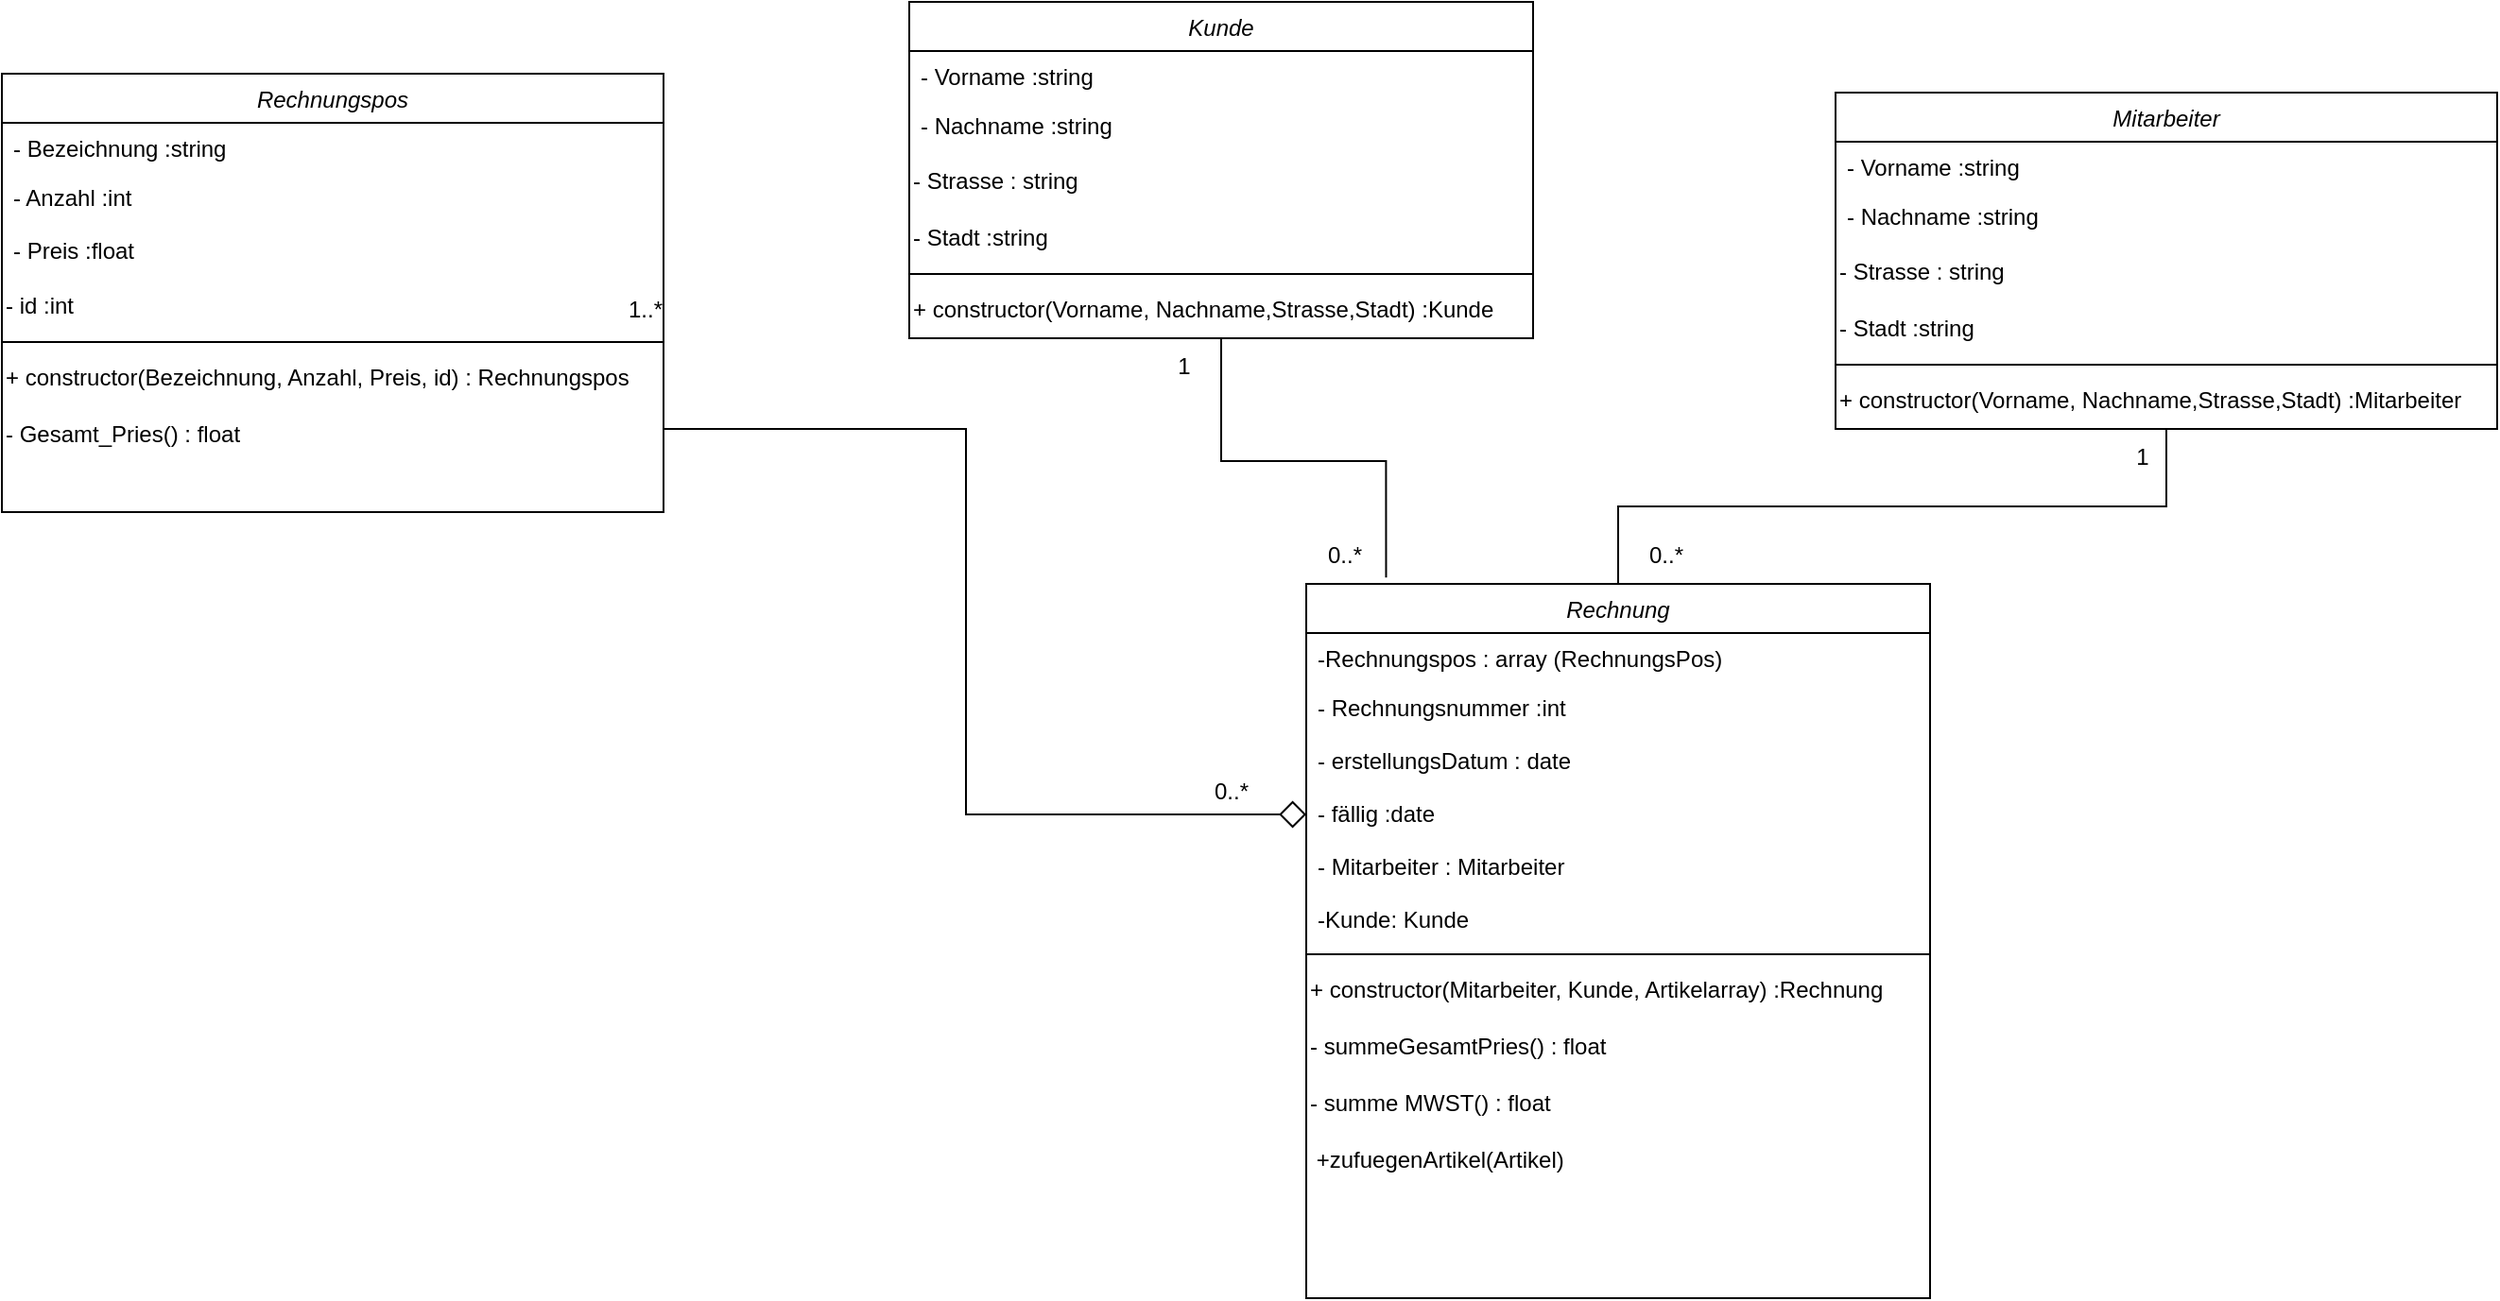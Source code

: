 <mxfile version="20.0.4" type="github">
  <diagram id="C5RBs43oDa-KdzZeNtuy" name="Page-1">
    <mxGraphModel dx="1854" dy="623" grid="1" gridSize="10" guides="1" tooltips="1" connect="1" arrows="1" fold="1" page="1" pageScale="1" pageWidth="827" pageHeight="1169" math="0" shadow="0">
      <root>
        <mxCell id="WIyWlLk6GJQsqaUBKTNV-0" />
        <mxCell id="WIyWlLk6GJQsqaUBKTNV-1" parent="WIyWlLk6GJQsqaUBKTNV-0" />
        <mxCell id="ctB5kJom32_L0u5bQcOI-38" style="edgeStyle=orthogonalEdgeStyle;rounded=0;orthogonalLoop=1;jettySize=auto;html=1;entryX=0.128;entryY=-0.009;entryDx=0;entryDy=0;entryPerimeter=0;endArrow=none;endFill=0;startArrow=none;startFill=0;" edge="1" parent="WIyWlLk6GJQsqaUBKTNV-1" source="zkfFHV4jXpPFQw0GAbJ--0" target="ctB5kJom32_L0u5bQcOI-29">
          <mxGeometry relative="1" as="geometry" />
        </mxCell>
        <mxCell id="zkfFHV4jXpPFQw0GAbJ--0" value="Kunde" style="swimlane;fontStyle=2;align=center;verticalAlign=top;childLayout=stackLayout;horizontal=1;startSize=26;horizontalStack=0;resizeParent=1;resizeLast=0;collapsible=1;marginBottom=0;rounded=0;shadow=0;strokeWidth=1;" parent="WIyWlLk6GJQsqaUBKTNV-1" vertex="1">
          <mxGeometry x="160" y="62" width="330" height="178" as="geometry">
            <mxRectangle x="220" y="120" width="160" height="26" as="alternateBounds" />
          </mxGeometry>
        </mxCell>
        <mxCell id="zkfFHV4jXpPFQw0GAbJ--1" value="- Vorname :string" style="text;align=left;verticalAlign=top;spacingLeft=4;spacingRight=4;overflow=hidden;rotatable=0;points=[[0,0.5],[1,0.5]];portConstraint=eastwest;" parent="zkfFHV4jXpPFQw0GAbJ--0" vertex="1">
          <mxGeometry y="26" width="330" height="26" as="geometry" />
        </mxCell>
        <mxCell id="zkfFHV4jXpPFQw0GAbJ--3" value="- Nachname :string&#xa;" style="text;align=left;verticalAlign=top;spacingLeft=4;spacingRight=4;overflow=hidden;rotatable=0;points=[[0,0.5],[1,0.5]];portConstraint=eastwest;rounded=0;shadow=0;html=0;" parent="zkfFHV4jXpPFQw0GAbJ--0" vertex="1">
          <mxGeometry y="52" width="330" height="28" as="geometry" />
        </mxCell>
        <mxCell id="ctB5kJom32_L0u5bQcOI-1" value="- Strasse : string" style="text;html=1;resizable=0;autosize=1;align=left;verticalAlign=middle;points=[];fillColor=none;strokeColor=none;rounded=0;" vertex="1" parent="zkfFHV4jXpPFQw0GAbJ--0">
          <mxGeometry y="80" width="330" height="30" as="geometry" />
        </mxCell>
        <mxCell id="ctB5kJom32_L0u5bQcOI-2" value="- Stadt :string" style="text;html=1;resizable=0;autosize=1;align=left;verticalAlign=middle;points=[];fillColor=none;strokeColor=none;rounded=0;" vertex="1" parent="zkfFHV4jXpPFQw0GAbJ--0">
          <mxGeometry y="110" width="330" height="30" as="geometry" />
        </mxCell>
        <mxCell id="zkfFHV4jXpPFQw0GAbJ--4" value="" style="line;html=1;strokeWidth=1;align=left;verticalAlign=middle;spacingTop=-1;spacingLeft=3;spacingRight=3;rotatable=0;labelPosition=right;points=[];portConstraint=eastwest;" parent="zkfFHV4jXpPFQw0GAbJ--0" vertex="1">
          <mxGeometry y="140" width="330" height="8" as="geometry" />
        </mxCell>
        <mxCell id="ctB5kJom32_L0u5bQcOI-63" value="+ constructor(Vorname, Nachname,Strasse,Stadt) :Kunde" style="text;html=1;resizable=0;autosize=1;align=left;verticalAlign=middle;points=[];fillColor=none;strokeColor=none;rounded=0;" vertex="1" parent="zkfFHV4jXpPFQw0GAbJ--0">
          <mxGeometry y="148" width="330" height="30" as="geometry" />
        </mxCell>
        <mxCell id="ctB5kJom32_L0u5bQcOI-9" value="Mitarbeiter" style="swimlane;fontStyle=2;align=center;verticalAlign=top;childLayout=stackLayout;horizontal=1;startSize=26;horizontalStack=0;resizeParent=1;resizeLast=0;collapsible=1;marginBottom=0;rounded=0;shadow=0;strokeWidth=1;" vertex="1" parent="WIyWlLk6GJQsqaUBKTNV-1">
          <mxGeometry x="650" y="110" width="350" height="178" as="geometry">
            <mxRectangle x="220" y="120" width="160" height="26" as="alternateBounds" />
          </mxGeometry>
        </mxCell>
        <mxCell id="ctB5kJom32_L0u5bQcOI-10" value="- Vorname :string" style="text;align=left;verticalAlign=top;spacingLeft=4;spacingRight=4;overflow=hidden;rotatable=0;points=[[0,0.5],[1,0.5]];portConstraint=eastwest;" vertex="1" parent="ctB5kJom32_L0u5bQcOI-9">
          <mxGeometry y="26" width="350" height="26" as="geometry" />
        </mxCell>
        <mxCell id="ctB5kJom32_L0u5bQcOI-11" value="- Nachname :string&#xa;" style="text;align=left;verticalAlign=top;spacingLeft=4;spacingRight=4;overflow=hidden;rotatable=0;points=[[0,0.5],[1,0.5]];portConstraint=eastwest;rounded=0;shadow=0;html=0;" vertex="1" parent="ctB5kJom32_L0u5bQcOI-9">
          <mxGeometry y="52" width="350" height="28" as="geometry" />
        </mxCell>
        <mxCell id="ctB5kJom32_L0u5bQcOI-12" value="- Strasse : string" style="text;html=1;resizable=0;autosize=1;align=left;verticalAlign=middle;points=[];fillColor=none;strokeColor=none;rounded=0;" vertex="1" parent="ctB5kJom32_L0u5bQcOI-9">
          <mxGeometry y="80" width="350" height="30" as="geometry" />
        </mxCell>
        <mxCell id="ctB5kJom32_L0u5bQcOI-13" value="- Stadt :string" style="text;html=1;resizable=0;autosize=1;align=left;verticalAlign=middle;points=[];fillColor=none;strokeColor=none;rounded=0;" vertex="1" parent="ctB5kJom32_L0u5bQcOI-9">
          <mxGeometry y="110" width="350" height="30" as="geometry" />
        </mxCell>
        <mxCell id="ctB5kJom32_L0u5bQcOI-14" value="" style="line;html=1;strokeWidth=1;align=left;verticalAlign=middle;spacingTop=-1;spacingLeft=3;spacingRight=3;rotatable=0;labelPosition=right;points=[];portConstraint=eastwest;" vertex="1" parent="ctB5kJom32_L0u5bQcOI-9">
          <mxGeometry y="140" width="350" height="8" as="geometry" />
        </mxCell>
        <mxCell id="ctB5kJom32_L0u5bQcOI-64" value="+ constructor(Vorname, Nachname,Strasse,Stadt) :Mitarbeiter" style="text;html=1;resizable=0;autosize=1;align=left;verticalAlign=middle;points=[];fillColor=none;strokeColor=none;rounded=0;" vertex="1" parent="ctB5kJom32_L0u5bQcOI-9">
          <mxGeometry y="148" width="350" height="30" as="geometry" />
        </mxCell>
        <mxCell id="ctB5kJom32_L0u5bQcOI-21" value="Rechnungspos" style="swimlane;fontStyle=2;align=center;verticalAlign=top;childLayout=stackLayout;horizontal=1;startSize=26;horizontalStack=0;resizeParent=1;resizeLast=0;collapsible=1;marginBottom=0;rounded=0;shadow=0;strokeWidth=1;" vertex="1" parent="WIyWlLk6GJQsqaUBKTNV-1">
          <mxGeometry x="-320" y="100" width="350" height="232" as="geometry">
            <mxRectangle x="220" y="120" width="160" height="26" as="alternateBounds" />
          </mxGeometry>
        </mxCell>
        <mxCell id="ctB5kJom32_L0u5bQcOI-16" value="- Bezeichnung :string" style="text;align=left;verticalAlign=top;spacingLeft=4;spacingRight=4;overflow=hidden;rotatable=0;points=[[0,0.5],[1,0.5]];portConstraint=eastwest;" vertex="1" parent="ctB5kJom32_L0u5bQcOI-21">
          <mxGeometry y="26" width="350" height="26" as="geometry" />
        </mxCell>
        <mxCell id="ctB5kJom32_L0u5bQcOI-23" value="- Anzahl :int" style="text;align=left;verticalAlign=top;spacingLeft=4;spacingRight=4;overflow=hidden;rotatable=0;points=[[0,0.5],[1,0.5]];portConstraint=eastwest;rounded=0;shadow=0;html=0;" vertex="1" parent="ctB5kJom32_L0u5bQcOI-21">
          <mxGeometry y="52" width="350" height="28" as="geometry" />
        </mxCell>
        <mxCell id="ctB5kJom32_L0u5bQcOI-17" value="- Preis :float&#xa;" style="text;align=left;verticalAlign=top;spacingLeft=4;spacingRight=4;overflow=hidden;rotatable=0;points=[[0,0.5],[1,0.5]];portConstraint=eastwest;rounded=0;shadow=0;html=0;" vertex="1" parent="ctB5kJom32_L0u5bQcOI-21">
          <mxGeometry y="80" width="350" height="28" as="geometry" />
        </mxCell>
        <mxCell id="ctB5kJom32_L0u5bQcOI-19" value="- id :int" style="text;html=1;resizable=0;autosize=1;align=left;verticalAlign=middle;points=[];fillColor=none;strokeColor=none;rounded=0;" vertex="1" parent="ctB5kJom32_L0u5bQcOI-21">
          <mxGeometry y="108" width="350" height="30" as="geometry" />
        </mxCell>
        <mxCell id="ctB5kJom32_L0u5bQcOI-25" value="" style="line;html=1;strokeWidth=1;align=left;verticalAlign=middle;spacingTop=-1;spacingLeft=3;spacingRight=3;rotatable=0;labelPosition=right;points=[];portConstraint=eastwest;" vertex="1" parent="ctB5kJom32_L0u5bQcOI-21">
          <mxGeometry y="138" width="350" height="8" as="geometry" />
        </mxCell>
        <mxCell id="ctB5kJom32_L0u5bQcOI-61" value="+ constructor(Bezeichnung, Anzahl, Preis, id) : Rechnungspos" style="text;html=1;resizable=0;autosize=1;align=left;verticalAlign=middle;points=[];fillColor=none;strokeColor=none;rounded=0;" vertex="1" parent="ctB5kJom32_L0u5bQcOI-21">
          <mxGeometry y="146" width="350" height="30" as="geometry" />
        </mxCell>
        <mxCell id="ctB5kJom32_L0u5bQcOI-24" value="- Gesamt_Pries() : float" style="text;html=1;resizable=0;autosize=1;align=left;verticalAlign=middle;points=[];fillColor=none;strokeColor=none;rounded=0;" vertex="1" parent="ctB5kJom32_L0u5bQcOI-21">
          <mxGeometry y="176" width="350" height="30" as="geometry" />
        </mxCell>
        <mxCell id="ctB5kJom32_L0u5bQcOI-43" value="" style="edgeStyle=orthogonalEdgeStyle;rounded=0;orthogonalLoop=1;jettySize=auto;html=1;startArrow=none;startFill=0;endArrow=none;endFill=0;entryX=0.5;entryY=1;entryDx=0;entryDy=0;" edge="1" parent="WIyWlLk6GJQsqaUBKTNV-1" source="ctB5kJom32_L0u5bQcOI-29" target="ctB5kJom32_L0u5bQcOI-9">
          <mxGeometry relative="1" as="geometry" />
        </mxCell>
        <mxCell id="ctB5kJom32_L0u5bQcOI-29" value="Rechnung" style="swimlane;fontStyle=2;align=center;verticalAlign=top;childLayout=stackLayout;horizontal=1;startSize=26;horizontalStack=0;resizeParent=1;resizeLast=0;collapsible=1;marginBottom=0;rounded=0;shadow=0;strokeWidth=1;" vertex="1" parent="WIyWlLk6GJQsqaUBKTNV-1">
          <mxGeometry x="370" y="370" width="330" height="378" as="geometry">
            <mxRectangle x="220" y="120" width="160" height="26" as="alternateBounds" />
          </mxGeometry>
        </mxCell>
        <mxCell id="ctB5kJom32_L0u5bQcOI-30" value="-Rechnungspos : array (RechnungsPos)" style="text;align=left;verticalAlign=top;spacingLeft=4;spacingRight=4;overflow=hidden;rotatable=0;points=[[0,0.5],[1,0.5]];portConstraint=eastwest;" vertex="1" parent="ctB5kJom32_L0u5bQcOI-29">
          <mxGeometry y="26" width="330" height="26" as="geometry" />
        </mxCell>
        <mxCell id="ctB5kJom32_L0u5bQcOI-31" value="- Rechnungsnummer :int" style="text;align=left;verticalAlign=top;spacingLeft=4;spacingRight=4;overflow=hidden;rotatable=0;points=[[0,0.5],[1,0.5]];portConstraint=eastwest;rounded=0;shadow=0;html=0;" vertex="1" parent="ctB5kJom32_L0u5bQcOI-29">
          <mxGeometry y="52" width="330" height="28" as="geometry" />
        </mxCell>
        <mxCell id="ctB5kJom32_L0u5bQcOI-34" value="- erstellungsDatum : date" style="text;align=left;verticalAlign=top;spacingLeft=4;spacingRight=4;overflow=hidden;rotatable=0;points=[[0,0.5],[1,0.5]];portConstraint=eastwest;rounded=0;shadow=0;html=0;" vertex="1" parent="ctB5kJom32_L0u5bQcOI-29">
          <mxGeometry y="80" width="330" height="28" as="geometry" />
        </mxCell>
        <mxCell id="ctB5kJom32_L0u5bQcOI-35" value="- fällig :date" style="text;align=left;verticalAlign=top;spacingLeft=4;spacingRight=4;overflow=hidden;rotatable=0;points=[[0,0.5],[1,0.5]];portConstraint=eastwest;rounded=0;shadow=0;html=0;" vertex="1" parent="ctB5kJom32_L0u5bQcOI-29">
          <mxGeometry y="108" width="330" height="28" as="geometry" />
        </mxCell>
        <mxCell id="ctB5kJom32_L0u5bQcOI-58" value="- Mitarbeiter : Mitarbeiter" style="text;align=left;verticalAlign=top;spacingLeft=4;spacingRight=4;overflow=hidden;rotatable=0;points=[[0,0.5],[1,0.5]];portConstraint=eastwest;rounded=0;shadow=0;html=0;" vertex="1" parent="ctB5kJom32_L0u5bQcOI-29">
          <mxGeometry y="136" width="330" height="28" as="geometry" />
        </mxCell>
        <mxCell id="ctB5kJom32_L0u5bQcOI-59" value="-Kunde: Kunde" style="text;align=left;verticalAlign=top;spacingLeft=4;spacingRight=4;overflow=hidden;rotatable=0;points=[[0,0.5],[1,0.5]];portConstraint=eastwest;rounded=0;shadow=0;html=0;" vertex="1" parent="ctB5kJom32_L0u5bQcOI-29">
          <mxGeometry y="164" width="330" height="28" as="geometry" />
        </mxCell>
        <mxCell id="ctB5kJom32_L0u5bQcOI-32" value="" style="line;html=1;strokeWidth=1;align=left;verticalAlign=middle;spacingTop=-1;spacingLeft=3;spacingRight=3;rotatable=0;labelPosition=right;points=[];portConstraint=eastwest;" vertex="1" parent="ctB5kJom32_L0u5bQcOI-29">
          <mxGeometry y="192" width="330" height="8" as="geometry" />
        </mxCell>
        <mxCell id="ctB5kJom32_L0u5bQcOI-57" value="+ constructor(Mitarbeiter, Kunde, Artikelarray) :Rechnung" style="text;html=1;resizable=0;autosize=1;align=left;verticalAlign=middle;points=[];fillColor=none;strokeColor=none;rounded=0;" vertex="1" parent="ctB5kJom32_L0u5bQcOI-29">
          <mxGeometry y="200" width="330" height="30" as="geometry" />
        </mxCell>
        <mxCell id="ctB5kJom32_L0u5bQcOI-33" value="- summeGesamtPries() : float" style="text;html=1;resizable=0;autosize=1;align=left;verticalAlign=middle;points=[];fillColor=none;strokeColor=none;rounded=0;" vertex="1" parent="ctB5kJom32_L0u5bQcOI-29">
          <mxGeometry y="230" width="330" height="30" as="geometry" />
        </mxCell>
        <mxCell id="ctB5kJom32_L0u5bQcOI-36" value="- summe MWST() : float" style="text;html=1;resizable=0;autosize=1;align=left;verticalAlign=middle;points=[];fillColor=none;strokeColor=none;rounded=0;" vertex="1" parent="ctB5kJom32_L0u5bQcOI-29">
          <mxGeometry y="260" width="330" height="30" as="geometry" />
        </mxCell>
        <mxCell id="ctB5kJom32_L0u5bQcOI-53" value="&amp;nbsp;+zufuegenArtikel(Artikel)" style="text;html=1;resizable=0;autosize=1;align=left;verticalAlign=middle;points=[];fillColor=none;strokeColor=none;rounded=0;" vertex="1" parent="ctB5kJom32_L0u5bQcOI-29">
          <mxGeometry y="290" width="330" height="30" as="geometry" />
        </mxCell>
        <mxCell id="ctB5kJom32_L0u5bQcOI-56" style="text;html=1;resizable=0;autosize=1;align=left;verticalAlign=middle;points=[];fillColor=none;strokeColor=none;rounded=0;" vertex="1" parent="ctB5kJom32_L0u5bQcOI-29">
          <mxGeometry y="320" width="330" height="30" as="geometry" />
        </mxCell>
        <mxCell id="ctB5kJom32_L0u5bQcOI-42" value="" style="edgeStyle=orthogonalEdgeStyle;rounded=0;orthogonalLoop=1;jettySize=auto;html=1;startArrow=none;startFill=0;endArrow=diamond;endFill=0;startSize=12;endSize=12;" edge="1" parent="WIyWlLk6GJQsqaUBKTNV-1" source="ctB5kJom32_L0u5bQcOI-25" target="ctB5kJom32_L0u5bQcOI-35">
          <mxGeometry relative="1" as="geometry">
            <Array as="points">
              <mxPoint x="30" y="242" />
              <mxPoint x="30" y="288" />
              <mxPoint x="190" y="288" />
              <mxPoint x="190" y="492" />
            </Array>
          </mxGeometry>
        </mxCell>
        <mxCell id="ctB5kJom32_L0u5bQcOI-44" value="0..*" style="text;html=1;resizable=0;autosize=1;align=center;verticalAlign=middle;points=[];fillColor=none;strokeColor=none;rounded=0;" vertex="1" parent="WIyWlLk6GJQsqaUBKTNV-1">
          <mxGeometry x="310" y="465" width="40" height="30" as="geometry" />
        </mxCell>
        <mxCell id="ctB5kJom32_L0u5bQcOI-46" value="1" style="text;html=1;resizable=0;autosize=1;align=center;verticalAlign=middle;points=[];fillColor=none;strokeColor=none;rounded=0;" vertex="1" parent="WIyWlLk6GJQsqaUBKTNV-1">
          <mxGeometry x="290" y="240" width="30" height="30" as="geometry" />
        </mxCell>
        <mxCell id="ctB5kJom32_L0u5bQcOI-48" value="0..*" style="text;html=1;resizable=0;autosize=1;align=center;verticalAlign=middle;points=[];fillColor=none;strokeColor=none;rounded=0;" vertex="1" parent="WIyWlLk6GJQsqaUBKTNV-1">
          <mxGeometry x="370" y="340" width="40" height="30" as="geometry" />
        </mxCell>
        <mxCell id="ctB5kJom32_L0u5bQcOI-49" value="1" style="text;html=1;resizable=0;autosize=1;align=center;verticalAlign=middle;points=[];fillColor=none;strokeColor=none;rounded=0;" vertex="1" parent="WIyWlLk6GJQsqaUBKTNV-1">
          <mxGeometry x="797" y="288" width="30" height="30" as="geometry" />
        </mxCell>
        <mxCell id="ctB5kJom32_L0u5bQcOI-50" value="0..*" style="text;html=1;resizable=0;autosize=1;align=center;verticalAlign=middle;points=[];fillColor=none;strokeColor=none;rounded=0;" vertex="1" parent="WIyWlLk6GJQsqaUBKTNV-1">
          <mxGeometry x="540" y="340" width="40" height="30" as="geometry" />
        </mxCell>
        <mxCell id="ctB5kJom32_L0u5bQcOI-51" value="1..*" style="text;html=1;resizable=0;autosize=1;align=center;verticalAlign=middle;points=[];fillColor=none;strokeColor=none;rounded=0;" vertex="1" parent="WIyWlLk6GJQsqaUBKTNV-1">
          <mxGeometry y="210" width="40" height="30" as="geometry" />
        </mxCell>
      </root>
    </mxGraphModel>
  </diagram>
</mxfile>
